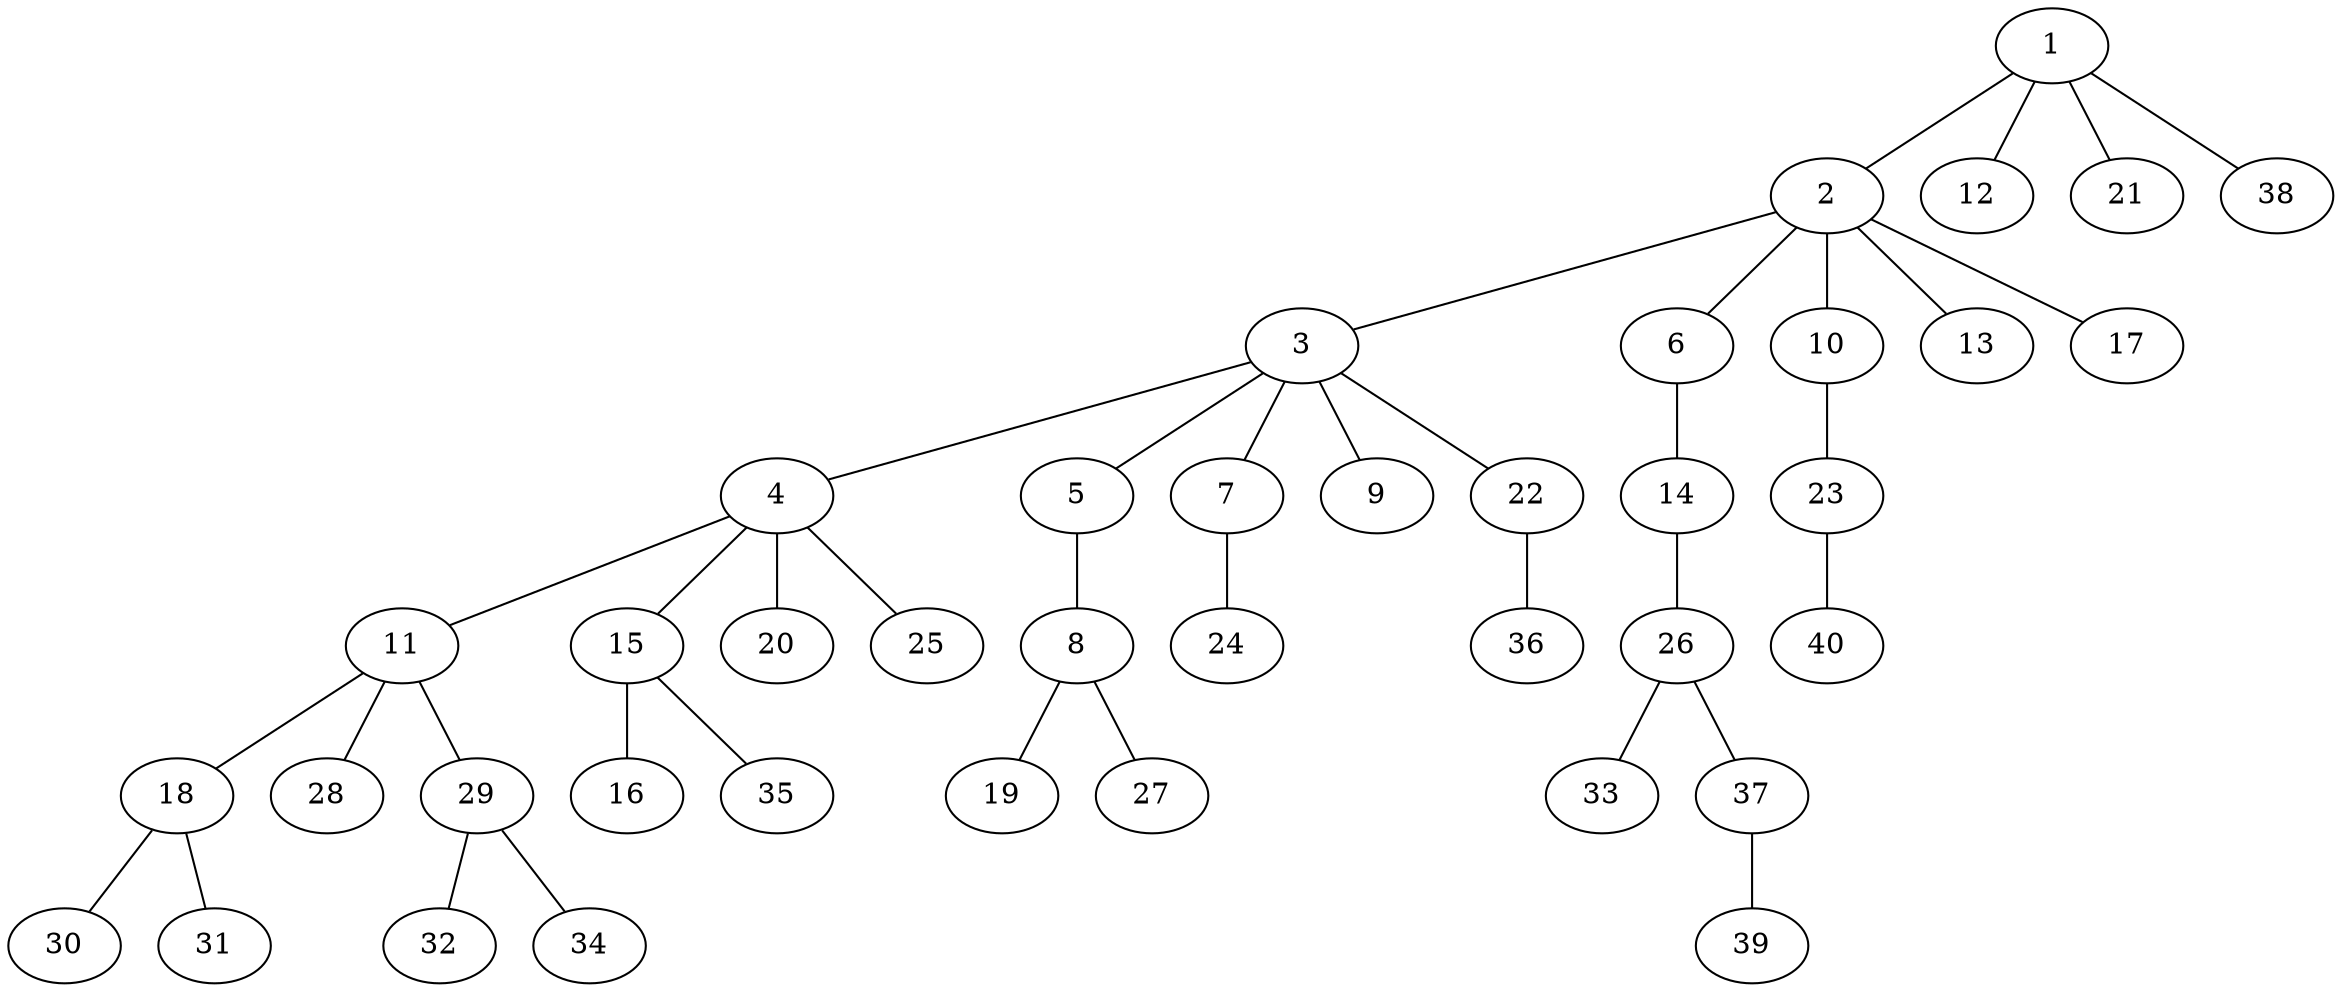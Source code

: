graph graphname {1--2
1--12
1--21
1--38
2--3
2--6
2--10
2--13
2--17
3--4
3--5
3--7
3--9
3--22
4--11
4--15
4--20
4--25
5--8
6--14
7--24
8--19
8--27
10--23
11--18
11--28
11--29
14--26
15--16
15--35
18--30
18--31
22--36
23--40
26--33
26--37
29--32
29--34
37--39
}
